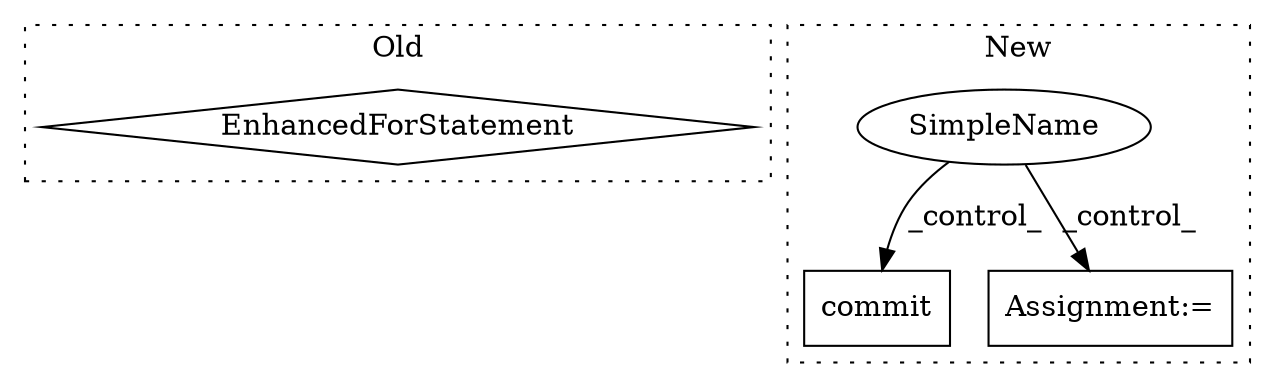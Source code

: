 digraph G {
subgraph cluster0 {
1 [label="EnhancedForStatement" a="70" s="6182,6257" l="53,2" shape="diamond"];
label = "Old";
style="dotted";
}
subgraph cluster1 {
2 [label="commit" a="32" s="2625" l="8" shape="box"];
3 [label="SimpleName" a="42" s="" l="" shape="ellipse"];
4 [label="Assignment:=" a="7" s="2317" l="1" shape="box"];
label = "New";
style="dotted";
}
3 -> 2 [label="_control_"];
3 -> 4 [label="_control_"];
}
